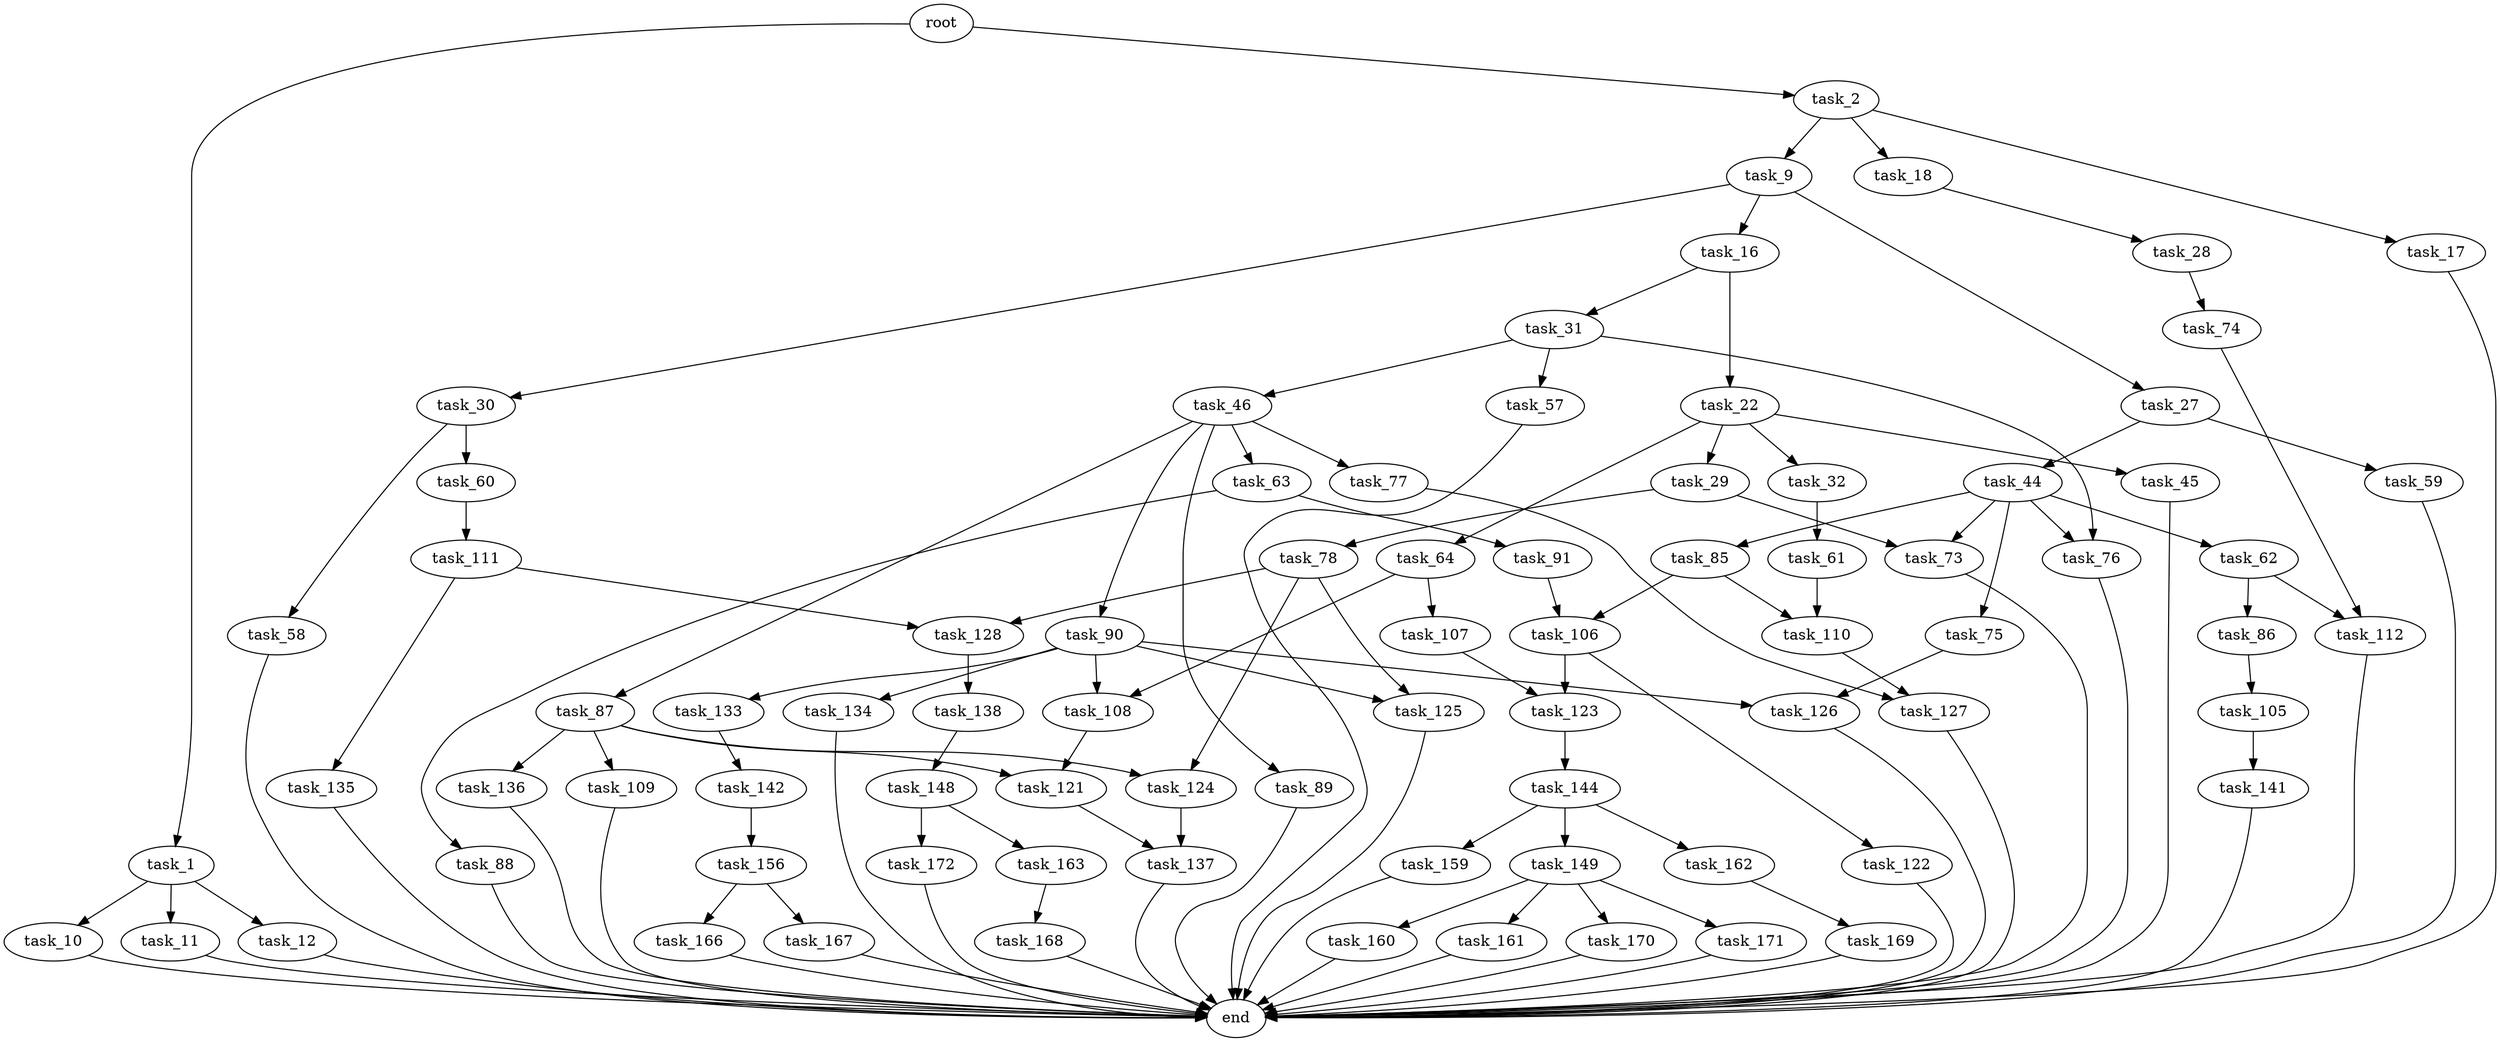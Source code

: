 digraph G {
  root [size="0.000000"];
  task_1 [size="134217728000.000000"];
  task_2 [size="17660278981.000000"];
  task_10 [size="3924285491.000000"];
  task_11 [size="231928233984.000000"];
  task_12 [size="103799539327.000000"];
  task_9 [size="320953482550.000000"];
  task_17 [size="236869682834.000000"];
  task_18 [size="357365443962.000000"];
  task_16 [size="480514748953.000000"];
  task_27 [size="15283228100.000000"];
  task_30 [size="11707064714.000000"];
  end [size="0.000000"];
  task_22 [size="4846161408.000000"];
  task_31 [size="242292563042.000000"];
  task_28 [size="1073741824000.000000"];
  task_29 [size="3322105042.000000"];
  task_32 [size="3468020063.000000"];
  task_45 [size="549755813888.000000"];
  task_64 [size="231928233984.000000"];
  task_44 [size="231928233984.000000"];
  task_59 [size="246736214392.000000"];
  task_74 [size="433548589402.000000"];
  task_73 [size="8589934592.000000"];
  task_78 [size="4762841613.000000"];
  task_58 [size="8794600392.000000"];
  task_60 [size="8589934592.000000"];
  task_46 [size="379661965696.000000"];
  task_57 [size="33130962592.000000"];
  task_76 [size="3684398448.000000"];
  task_61 [size="134217728000.000000"];
  task_62 [size="9010598714.000000"];
  task_75 [size="8589934592.000000"];
  task_85 [size="21034265387.000000"];
  task_63 [size="8589934592.000000"];
  task_77 [size="68719476736.000000"];
  task_87 [size="13833256191.000000"];
  task_89 [size="28991029248.000000"];
  task_90 [size="197277079166.000000"];
  task_111 [size="179326437401.000000"];
  task_110 [size="19907889199.000000"];
  task_86 [size="231928233984.000000"];
  task_112 [size="364733780954.000000"];
  task_88 [size="139066475628.000000"];
  task_91 [size="34761778287.000000"];
  task_107 [size="231928233984.000000"];
  task_108 [size="18741658882.000000"];
  task_126 [size="4097675813.000000"];
  task_127 [size="26104130812.000000"];
  task_124 [size="8589934592.000000"];
  task_125 [size="549755813888.000000"];
  task_128 [size="782757789696.000000"];
  task_106 [size="670951495.000000"];
  task_105 [size="3958069224.000000"];
  task_109 [size="1474799145.000000"];
  task_121 [size="231928233984.000000"];
  task_136 [size="329237628408.000000"];
  task_133 [size="16215904438.000000"];
  task_134 [size="1073741824000.000000"];
  task_141 [size="134217728000.000000"];
  task_122 [size="47827577031.000000"];
  task_123 [size="68719476736.000000"];
  task_135 [size="720454389304.000000"];
  task_137 [size="10714724859.000000"];
  task_144 [size="139046707578.000000"];
  task_138 [size="48900944392.000000"];
  task_142 [size="368293445632.000000"];
  task_148 [size="1194140176.000000"];
  task_156 [size="11807057228.000000"];
  task_149 [size="782757789696.000000"];
  task_159 [size="439421643841.000000"];
  task_162 [size="337922666844.000000"];
  task_163 [size="3013340057.000000"];
  task_172 [size="769558327041.000000"];
  task_160 [size="221652600049.000000"];
  task_161 [size="231928233984.000000"];
  task_170 [size="16495311662.000000"];
  task_171 [size="134217728000.000000"];
  task_166 [size="262191604128.000000"];
  task_167 [size="3905378110.000000"];
  task_169 [size="782757789696.000000"];
  task_168 [size="549755813888.000000"];

  root -> task_1 [size="1.000000"];
  root -> task_2 [size="1.000000"];
  task_1 -> task_10 [size="209715200.000000"];
  task_1 -> task_11 [size="209715200.000000"];
  task_1 -> task_12 [size="209715200.000000"];
  task_2 -> task_9 [size="411041792.000000"];
  task_2 -> task_17 [size="411041792.000000"];
  task_2 -> task_18 [size="411041792.000000"];
  task_10 -> end [size="1.000000"];
  task_11 -> end [size="1.000000"];
  task_12 -> end [size="1.000000"];
  task_9 -> task_16 [size="838860800.000000"];
  task_9 -> task_27 [size="838860800.000000"];
  task_9 -> task_30 [size="838860800.000000"];
  task_17 -> end [size="1.000000"];
  task_18 -> task_28 [size="301989888.000000"];
  task_16 -> task_22 [size="411041792.000000"];
  task_16 -> task_31 [size="411041792.000000"];
  task_27 -> task_44 [size="75497472.000000"];
  task_27 -> task_59 [size="75497472.000000"];
  task_30 -> task_58 [size="301989888.000000"];
  task_30 -> task_60 [size="301989888.000000"];
  task_22 -> task_29 [size="536870912.000000"];
  task_22 -> task_32 [size="536870912.000000"];
  task_22 -> task_45 [size="536870912.000000"];
  task_22 -> task_64 [size="536870912.000000"];
  task_31 -> task_46 [size="411041792.000000"];
  task_31 -> task_57 [size="411041792.000000"];
  task_31 -> task_76 [size="411041792.000000"];
  task_28 -> task_74 [size="838860800.000000"];
  task_29 -> task_73 [size="209715200.000000"];
  task_29 -> task_78 [size="209715200.000000"];
  task_32 -> task_61 [size="75497472.000000"];
  task_45 -> end [size="1.000000"];
  task_64 -> task_107 [size="301989888.000000"];
  task_64 -> task_108 [size="301989888.000000"];
  task_44 -> task_62 [size="301989888.000000"];
  task_44 -> task_73 [size="301989888.000000"];
  task_44 -> task_75 [size="301989888.000000"];
  task_44 -> task_76 [size="301989888.000000"];
  task_44 -> task_85 [size="301989888.000000"];
  task_59 -> end [size="1.000000"];
  task_74 -> task_112 [size="679477248.000000"];
  task_73 -> end [size="1.000000"];
  task_78 -> task_124 [size="209715200.000000"];
  task_78 -> task_125 [size="209715200.000000"];
  task_78 -> task_128 [size="209715200.000000"];
  task_58 -> end [size="1.000000"];
  task_60 -> task_111 [size="33554432.000000"];
  task_46 -> task_63 [size="536870912.000000"];
  task_46 -> task_77 [size="536870912.000000"];
  task_46 -> task_87 [size="536870912.000000"];
  task_46 -> task_89 [size="536870912.000000"];
  task_46 -> task_90 [size="536870912.000000"];
  task_57 -> end [size="1.000000"];
  task_76 -> end [size="1.000000"];
  task_61 -> task_110 [size="209715200.000000"];
  task_62 -> task_86 [size="209715200.000000"];
  task_62 -> task_112 [size="209715200.000000"];
  task_75 -> task_126 [size="33554432.000000"];
  task_85 -> task_106 [size="411041792.000000"];
  task_85 -> task_110 [size="411041792.000000"];
  task_63 -> task_88 [size="33554432.000000"];
  task_63 -> task_91 [size="33554432.000000"];
  task_77 -> task_127 [size="134217728.000000"];
  task_87 -> task_109 [size="411041792.000000"];
  task_87 -> task_121 [size="411041792.000000"];
  task_87 -> task_124 [size="411041792.000000"];
  task_87 -> task_136 [size="411041792.000000"];
  task_89 -> end [size="1.000000"];
  task_90 -> task_108 [size="301989888.000000"];
  task_90 -> task_125 [size="301989888.000000"];
  task_90 -> task_126 [size="301989888.000000"];
  task_90 -> task_133 [size="301989888.000000"];
  task_90 -> task_134 [size="301989888.000000"];
  task_111 -> task_128 [size="209715200.000000"];
  task_111 -> task_135 [size="209715200.000000"];
  task_110 -> task_127 [size="33554432.000000"];
  task_86 -> task_105 [size="301989888.000000"];
  task_112 -> end [size="1.000000"];
  task_88 -> end [size="1.000000"];
  task_91 -> task_106 [size="679477248.000000"];
  task_107 -> task_123 [size="301989888.000000"];
  task_108 -> task_121 [size="679477248.000000"];
  task_126 -> end [size="1.000000"];
  task_127 -> end [size="1.000000"];
  task_124 -> task_137 [size="33554432.000000"];
  task_125 -> end [size="1.000000"];
  task_128 -> task_138 [size="679477248.000000"];
  task_106 -> task_122 [size="33554432.000000"];
  task_106 -> task_123 [size="33554432.000000"];
  task_105 -> task_141 [size="134217728.000000"];
  task_109 -> end [size="1.000000"];
  task_121 -> task_137 [size="301989888.000000"];
  task_136 -> end [size="1.000000"];
  task_133 -> task_142 [size="301989888.000000"];
  task_134 -> end [size="1.000000"];
  task_141 -> end [size="1.000000"];
  task_122 -> end [size="1.000000"];
  task_123 -> task_144 [size="134217728.000000"];
  task_135 -> end [size="1.000000"];
  task_137 -> end [size="1.000000"];
  task_144 -> task_149 [size="301989888.000000"];
  task_144 -> task_159 [size="301989888.000000"];
  task_144 -> task_162 [size="301989888.000000"];
  task_138 -> task_148 [size="75497472.000000"];
  task_142 -> task_156 [size="411041792.000000"];
  task_148 -> task_163 [size="33554432.000000"];
  task_148 -> task_172 [size="33554432.000000"];
  task_156 -> task_166 [size="301989888.000000"];
  task_156 -> task_167 [size="301989888.000000"];
  task_149 -> task_160 [size="679477248.000000"];
  task_149 -> task_161 [size="679477248.000000"];
  task_149 -> task_170 [size="679477248.000000"];
  task_149 -> task_171 [size="679477248.000000"];
  task_159 -> end [size="1.000000"];
  task_162 -> task_169 [size="679477248.000000"];
  task_163 -> task_168 [size="209715200.000000"];
  task_172 -> end [size="1.000000"];
  task_160 -> end [size="1.000000"];
  task_161 -> end [size="1.000000"];
  task_170 -> end [size="1.000000"];
  task_171 -> end [size="1.000000"];
  task_166 -> end [size="1.000000"];
  task_167 -> end [size="1.000000"];
  task_169 -> end [size="1.000000"];
  task_168 -> end [size="1.000000"];
}
